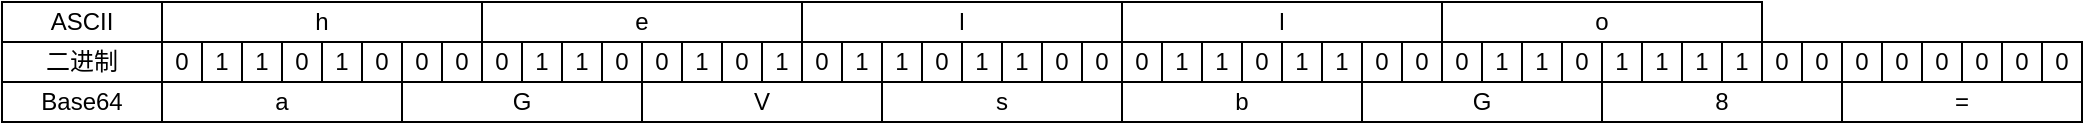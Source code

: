 <mxfile version="15.2.9" type="github">
  <diagram name="Base64" id="bd83a815-5ea8-2e97-e5ec-87c9f400f2fa">
    <mxGraphModel dx="1092" dy="553" grid="1" gridSize="10" guides="1" tooltips="1" connect="1" arrows="1" fold="1" page="1" pageScale="1.5" pageWidth="1169" pageHeight="826" background="none" math="0" shadow="0">
      <root>
        <mxCell id="0" style=";html=1;" />
        <mxCell id="1" style=";html=1;" parent="0" />
        <mxCell id="DNKsubXrQRCQ01RueC1s-43" value="0" style="whiteSpace=wrap;html=1;aspect=fixed;" vertex="1" parent="1">
          <mxGeometry x="460" y="590" width="20" height="20" as="geometry" />
        </mxCell>
        <mxCell id="DNKsubXrQRCQ01RueC1s-44" value="1" style="whiteSpace=wrap;html=1;aspect=fixed;" vertex="1" parent="1">
          <mxGeometry x="480" y="590" width="20" height="20" as="geometry" />
        </mxCell>
        <mxCell id="DNKsubXrQRCQ01RueC1s-45" value="1" style="whiteSpace=wrap;html=1;aspect=fixed;" vertex="1" parent="1">
          <mxGeometry x="500" y="590" width="20" height="20" as="geometry" />
        </mxCell>
        <mxCell id="DNKsubXrQRCQ01RueC1s-46" value="0" style="whiteSpace=wrap;html=1;aspect=fixed;" vertex="1" parent="1">
          <mxGeometry x="520" y="590" width="20" height="20" as="geometry" />
        </mxCell>
        <mxCell id="DNKsubXrQRCQ01RueC1s-47" value="1" style="whiteSpace=wrap;html=1;aspect=fixed;" vertex="1" parent="1">
          <mxGeometry x="540" y="590" width="20" height="20" as="geometry" />
        </mxCell>
        <mxCell id="DNKsubXrQRCQ01RueC1s-48" value="0" style="whiteSpace=wrap;html=1;aspect=fixed;" vertex="1" parent="1">
          <mxGeometry x="560" y="590" width="20" height="20" as="geometry" />
        </mxCell>
        <mxCell id="DNKsubXrQRCQ01RueC1s-49" value="0" style="whiteSpace=wrap;html=1;aspect=fixed;" vertex="1" parent="1">
          <mxGeometry x="580" y="590" width="20" height="20" as="geometry" />
        </mxCell>
        <mxCell id="DNKsubXrQRCQ01RueC1s-50" value="0" style="whiteSpace=wrap;html=1;aspect=fixed;" vertex="1" parent="1">
          <mxGeometry x="600" y="590" width="20" height="20" as="geometry" />
        </mxCell>
        <mxCell id="DNKsubXrQRCQ01RueC1s-51" value="0" style="whiteSpace=wrap;html=1;aspect=fixed;" vertex="1" parent="1">
          <mxGeometry x="620" y="590" width="20" height="20" as="geometry" />
        </mxCell>
        <mxCell id="DNKsubXrQRCQ01RueC1s-52" value="1" style="whiteSpace=wrap;html=1;aspect=fixed;" vertex="1" parent="1">
          <mxGeometry x="640" y="590" width="20" height="20" as="geometry" />
        </mxCell>
        <mxCell id="DNKsubXrQRCQ01RueC1s-53" value="1" style="whiteSpace=wrap;html=1;aspect=fixed;" vertex="1" parent="1">
          <mxGeometry x="660" y="590" width="20" height="20" as="geometry" />
        </mxCell>
        <mxCell id="DNKsubXrQRCQ01RueC1s-54" value="0" style="whiteSpace=wrap;html=1;aspect=fixed;" vertex="1" parent="1">
          <mxGeometry x="680" y="590" width="20" height="20" as="geometry" />
        </mxCell>
        <mxCell id="DNKsubXrQRCQ01RueC1s-55" value="0" style="whiteSpace=wrap;html=1;aspect=fixed;" vertex="1" parent="1">
          <mxGeometry x="700" y="590" width="20" height="20" as="geometry" />
        </mxCell>
        <mxCell id="DNKsubXrQRCQ01RueC1s-56" value="1" style="whiteSpace=wrap;html=1;aspect=fixed;" vertex="1" parent="1">
          <mxGeometry x="720" y="590" width="20" height="20" as="geometry" />
        </mxCell>
        <mxCell id="DNKsubXrQRCQ01RueC1s-57" value="0" style="whiteSpace=wrap;html=1;aspect=fixed;" vertex="1" parent="1">
          <mxGeometry x="740" y="590" width="20" height="20" as="geometry" />
        </mxCell>
        <mxCell id="DNKsubXrQRCQ01RueC1s-58" value="1" style="whiteSpace=wrap;html=1;aspect=fixed;" vertex="1" parent="1">
          <mxGeometry x="760" y="590" width="20" height="20" as="geometry" />
        </mxCell>
        <mxCell id="DNKsubXrQRCQ01RueC1s-59" value="0" style="whiteSpace=wrap;html=1;aspect=fixed;" vertex="1" parent="1">
          <mxGeometry x="780" y="590" width="20" height="20" as="geometry" />
        </mxCell>
        <mxCell id="DNKsubXrQRCQ01RueC1s-60" value="1" style="whiteSpace=wrap;html=1;aspect=fixed;" vertex="1" parent="1">
          <mxGeometry x="800" y="590" width="20" height="20" as="geometry" />
        </mxCell>
        <mxCell id="DNKsubXrQRCQ01RueC1s-61" value="1" style="whiteSpace=wrap;html=1;aspect=fixed;" vertex="1" parent="1">
          <mxGeometry x="820" y="590" width="20" height="20" as="geometry" />
        </mxCell>
        <mxCell id="DNKsubXrQRCQ01RueC1s-62" value="0" style="whiteSpace=wrap;html=1;aspect=fixed;" vertex="1" parent="1">
          <mxGeometry x="840" y="590" width="20" height="20" as="geometry" />
        </mxCell>
        <mxCell id="DNKsubXrQRCQ01RueC1s-63" value="1" style="whiteSpace=wrap;html=1;aspect=fixed;" vertex="1" parent="1">
          <mxGeometry x="860" y="590" width="20" height="20" as="geometry" />
        </mxCell>
        <mxCell id="DNKsubXrQRCQ01RueC1s-64" value="1" style="whiteSpace=wrap;html=1;aspect=fixed;" vertex="1" parent="1">
          <mxGeometry x="880" y="590" width="20" height="20" as="geometry" />
        </mxCell>
        <mxCell id="DNKsubXrQRCQ01RueC1s-65" value="0" style="whiteSpace=wrap;html=1;aspect=fixed;" vertex="1" parent="1">
          <mxGeometry x="900" y="590" width="20" height="20" as="geometry" />
        </mxCell>
        <mxCell id="DNKsubXrQRCQ01RueC1s-66" value="0" style="whiteSpace=wrap;html=1;aspect=fixed;" vertex="1" parent="1">
          <mxGeometry x="920" y="590" width="20" height="20" as="geometry" />
        </mxCell>
        <mxCell id="DNKsubXrQRCQ01RueC1s-67" value="h" style="rounded=0;whiteSpace=wrap;html=1;" vertex="1" parent="1">
          <mxGeometry x="460" y="570" width="160" height="20" as="geometry" />
        </mxCell>
        <mxCell id="DNKsubXrQRCQ01RueC1s-68" value="e" style="rounded=0;whiteSpace=wrap;html=1;" vertex="1" parent="1">
          <mxGeometry x="620" y="570" width="160" height="20" as="geometry" />
        </mxCell>
        <mxCell id="DNKsubXrQRCQ01RueC1s-69" value="l" style="rounded=0;whiteSpace=wrap;html=1;" vertex="1" parent="1">
          <mxGeometry x="780" y="570" width="160" height="20" as="geometry" />
        </mxCell>
        <mxCell id="DNKsubXrQRCQ01RueC1s-70" value="0" style="whiteSpace=wrap;html=1;aspect=fixed;" vertex="1" parent="1">
          <mxGeometry x="940" y="590" width="20" height="20" as="geometry" />
        </mxCell>
        <mxCell id="DNKsubXrQRCQ01RueC1s-71" value="1" style="whiteSpace=wrap;html=1;aspect=fixed;" vertex="1" parent="1">
          <mxGeometry x="960" y="590" width="20" height="20" as="geometry" />
        </mxCell>
        <mxCell id="DNKsubXrQRCQ01RueC1s-72" value="1" style="whiteSpace=wrap;html=1;aspect=fixed;" vertex="1" parent="1">
          <mxGeometry x="980" y="590" width="20" height="20" as="geometry" />
        </mxCell>
        <mxCell id="DNKsubXrQRCQ01RueC1s-73" value="0" style="whiteSpace=wrap;html=1;aspect=fixed;" vertex="1" parent="1">
          <mxGeometry x="1000" y="590" width="20" height="20" as="geometry" />
        </mxCell>
        <mxCell id="DNKsubXrQRCQ01RueC1s-74" value="1" style="whiteSpace=wrap;html=1;aspect=fixed;" vertex="1" parent="1">
          <mxGeometry x="1020" y="590" width="20" height="20" as="geometry" />
        </mxCell>
        <mxCell id="DNKsubXrQRCQ01RueC1s-75" value="1" style="whiteSpace=wrap;html=1;aspect=fixed;" vertex="1" parent="1">
          <mxGeometry x="1040" y="590" width="20" height="20" as="geometry" />
        </mxCell>
        <mxCell id="DNKsubXrQRCQ01RueC1s-76" value="0" style="whiteSpace=wrap;html=1;aspect=fixed;" vertex="1" parent="1">
          <mxGeometry x="1060" y="590" width="20" height="20" as="geometry" />
        </mxCell>
        <mxCell id="DNKsubXrQRCQ01RueC1s-77" value="0" style="whiteSpace=wrap;html=1;aspect=fixed;" vertex="1" parent="1">
          <mxGeometry x="1080" y="590" width="20" height="20" as="geometry" />
        </mxCell>
        <mxCell id="DNKsubXrQRCQ01RueC1s-78" value="0" style="whiteSpace=wrap;html=1;aspect=fixed;" vertex="1" parent="1">
          <mxGeometry x="1100" y="590" width="20" height="20" as="geometry" />
        </mxCell>
        <mxCell id="DNKsubXrQRCQ01RueC1s-79" value="1" style="whiteSpace=wrap;html=1;aspect=fixed;" vertex="1" parent="1">
          <mxGeometry x="1120" y="590" width="20" height="20" as="geometry" />
        </mxCell>
        <mxCell id="DNKsubXrQRCQ01RueC1s-80" value="1" style="whiteSpace=wrap;html=1;aspect=fixed;" vertex="1" parent="1">
          <mxGeometry x="1140" y="590" width="20" height="20" as="geometry" />
        </mxCell>
        <mxCell id="DNKsubXrQRCQ01RueC1s-81" value="0" style="whiteSpace=wrap;html=1;aspect=fixed;" vertex="1" parent="1">
          <mxGeometry x="1160" y="590" width="20" height="20" as="geometry" />
        </mxCell>
        <mxCell id="DNKsubXrQRCQ01RueC1s-82" value="1" style="whiteSpace=wrap;html=1;aspect=fixed;" vertex="1" parent="1">
          <mxGeometry x="1180" y="590" width="20" height="20" as="geometry" />
        </mxCell>
        <mxCell id="DNKsubXrQRCQ01RueC1s-83" value="1" style="whiteSpace=wrap;html=1;aspect=fixed;" vertex="1" parent="1">
          <mxGeometry x="1200" y="590" width="20" height="20" as="geometry" />
        </mxCell>
        <mxCell id="DNKsubXrQRCQ01RueC1s-84" value="1" style="whiteSpace=wrap;html=1;aspect=fixed;" vertex="1" parent="1">
          <mxGeometry x="1220" y="590" width="20" height="20" as="geometry" />
        </mxCell>
        <mxCell id="DNKsubXrQRCQ01RueC1s-85" value="1" style="whiteSpace=wrap;html=1;aspect=fixed;" vertex="1" parent="1">
          <mxGeometry x="1240" y="590" width="20" height="20" as="geometry" />
        </mxCell>
        <mxCell id="DNKsubXrQRCQ01RueC1s-86" value="l" style="rounded=0;whiteSpace=wrap;html=1;" vertex="1" parent="1">
          <mxGeometry x="940" y="570" width="160" height="20" as="geometry" />
        </mxCell>
        <mxCell id="DNKsubXrQRCQ01RueC1s-87" value="o" style="rounded=0;whiteSpace=wrap;html=1;" vertex="1" parent="1">
          <mxGeometry x="1100" y="570" width="160" height="20" as="geometry" />
        </mxCell>
        <mxCell id="DNKsubXrQRCQ01RueC1s-88" value="a" style="whiteSpace=wrap;html=1;" vertex="1" parent="1">
          <mxGeometry x="460" y="610" width="120" height="20" as="geometry" />
        </mxCell>
        <mxCell id="DNKsubXrQRCQ01RueC1s-89" value="G" style="whiteSpace=wrap;html=1;" vertex="1" parent="1">
          <mxGeometry x="580" y="610" width="120" height="20" as="geometry" />
        </mxCell>
        <mxCell id="DNKsubXrQRCQ01RueC1s-90" value="V" style="whiteSpace=wrap;html=1;" vertex="1" parent="1">
          <mxGeometry x="700" y="610" width="120" height="20" as="geometry" />
        </mxCell>
        <mxCell id="DNKsubXrQRCQ01RueC1s-91" value="s" style="whiteSpace=wrap;html=1;" vertex="1" parent="1">
          <mxGeometry x="820" y="610" width="120" height="20" as="geometry" />
        </mxCell>
        <mxCell id="DNKsubXrQRCQ01RueC1s-92" value="b" style="whiteSpace=wrap;html=1;" vertex="1" parent="1">
          <mxGeometry x="940" y="610" width="120" height="20" as="geometry" />
        </mxCell>
        <mxCell id="DNKsubXrQRCQ01RueC1s-93" value="G" style="whiteSpace=wrap;html=1;" vertex="1" parent="1">
          <mxGeometry x="1060" y="610" width="120" height="20" as="geometry" />
        </mxCell>
        <mxCell id="DNKsubXrQRCQ01RueC1s-94" value="8" style="whiteSpace=wrap;html=1;" vertex="1" parent="1">
          <mxGeometry x="1180" y="610" width="120" height="20" as="geometry" />
        </mxCell>
        <mxCell id="DNKsubXrQRCQ01RueC1s-95" value="0" style="whiteSpace=wrap;html=1;aspect=fixed;" vertex="1" parent="1">
          <mxGeometry x="1260" y="590" width="20" height="20" as="geometry" />
        </mxCell>
        <mxCell id="DNKsubXrQRCQ01RueC1s-96" value="0" style="whiteSpace=wrap;html=1;aspect=fixed;" vertex="1" parent="1">
          <mxGeometry x="1280" y="590" width="20" height="20" as="geometry" />
        </mxCell>
        <mxCell id="DNKsubXrQRCQ01RueC1s-98" value="0" style="whiteSpace=wrap;html=1;aspect=fixed;" vertex="1" parent="1">
          <mxGeometry x="1300" y="590" width="20" height="20" as="geometry" />
        </mxCell>
        <mxCell id="DNKsubXrQRCQ01RueC1s-99" value="0" style="whiteSpace=wrap;html=1;aspect=fixed;" vertex="1" parent="1">
          <mxGeometry x="1320" y="590" width="20" height="20" as="geometry" />
        </mxCell>
        <mxCell id="DNKsubXrQRCQ01RueC1s-100" value="0" style="whiteSpace=wrap;html=1;aspect=fixed;" vertex="1" parent="1">
          <mxGeometry x="1340" y="590" width="20" height="20" as="geometry" />
        </mxCell>
        <mxCell id="DNKsubXrQRCQ01RueC1s-101" value="0" style="whiteSpace=wrap;html=1;aspect=fixed;" vertex="1" parent="1">
          <mxGeometry x="1360" y="590" width="20" height="20" as="geometry" />
        </mxCell>
        <mxCell id="DNKsubXrQRCQ01RueC1s-102" value="0" style="whiteSpace=wrap;html=1;aspect=fixed;" vertex="1" parent="1">
          <mxGeometry x="1380" y="590" width="20" height="20" as="geometry" />
        </mxCell>
        <mxCell id="DNKsubXrQRCQ01RueC1s-103" value="0" style="whiteSpace=wrap;html=1;aspect=fixed;" vertex="1" parent="1">
          <mxGeometry x="1400" y="590" width="20" height="20" as="geometry" />
        </mxCell>
        <mxCell id="DNKsubXrQRCQ01RueC1s-104" value="=" style="whiteSpace=wrap;html=1;" vertex="1" parent="1">
          <mxGeometry x="1300" y="610" width="120" height="20" as="geometry" />
        </mxCell>
        <mxCell id="DNKsubXrQRCQ01RueC1s-105" value="ASCII" style="rounded=0;whiteSpace=wrap;html=1;" vertex="1" parent="1">
          <mxGeometry x="380" y="570" width="80" height="20" as="geometry" />
        </mxCell>
        <mxCell id="DNKsubXrQRCQ01RueC1s-106" value="二进制" style="rounded=0;whiteSpace=wrap;html=1;" vertex="1" parent="1">
          <mxGeometry x="380" y="590" width="80" height="20" as="geometry" />
        </mxCell>
        <mxCell id="DNKsubXrQRCQ01RueC1s-107" value="Base64" style="rounded=0;whiteSpace=wrap;html=1;" vertex="1" parent="1">
          <mxGeometry x="380" y="610" width="80" height="20" as="geometry" />
        </mxCell>
      </root>
    </mxGraphModel>
  </diagram>
</mxfile>

